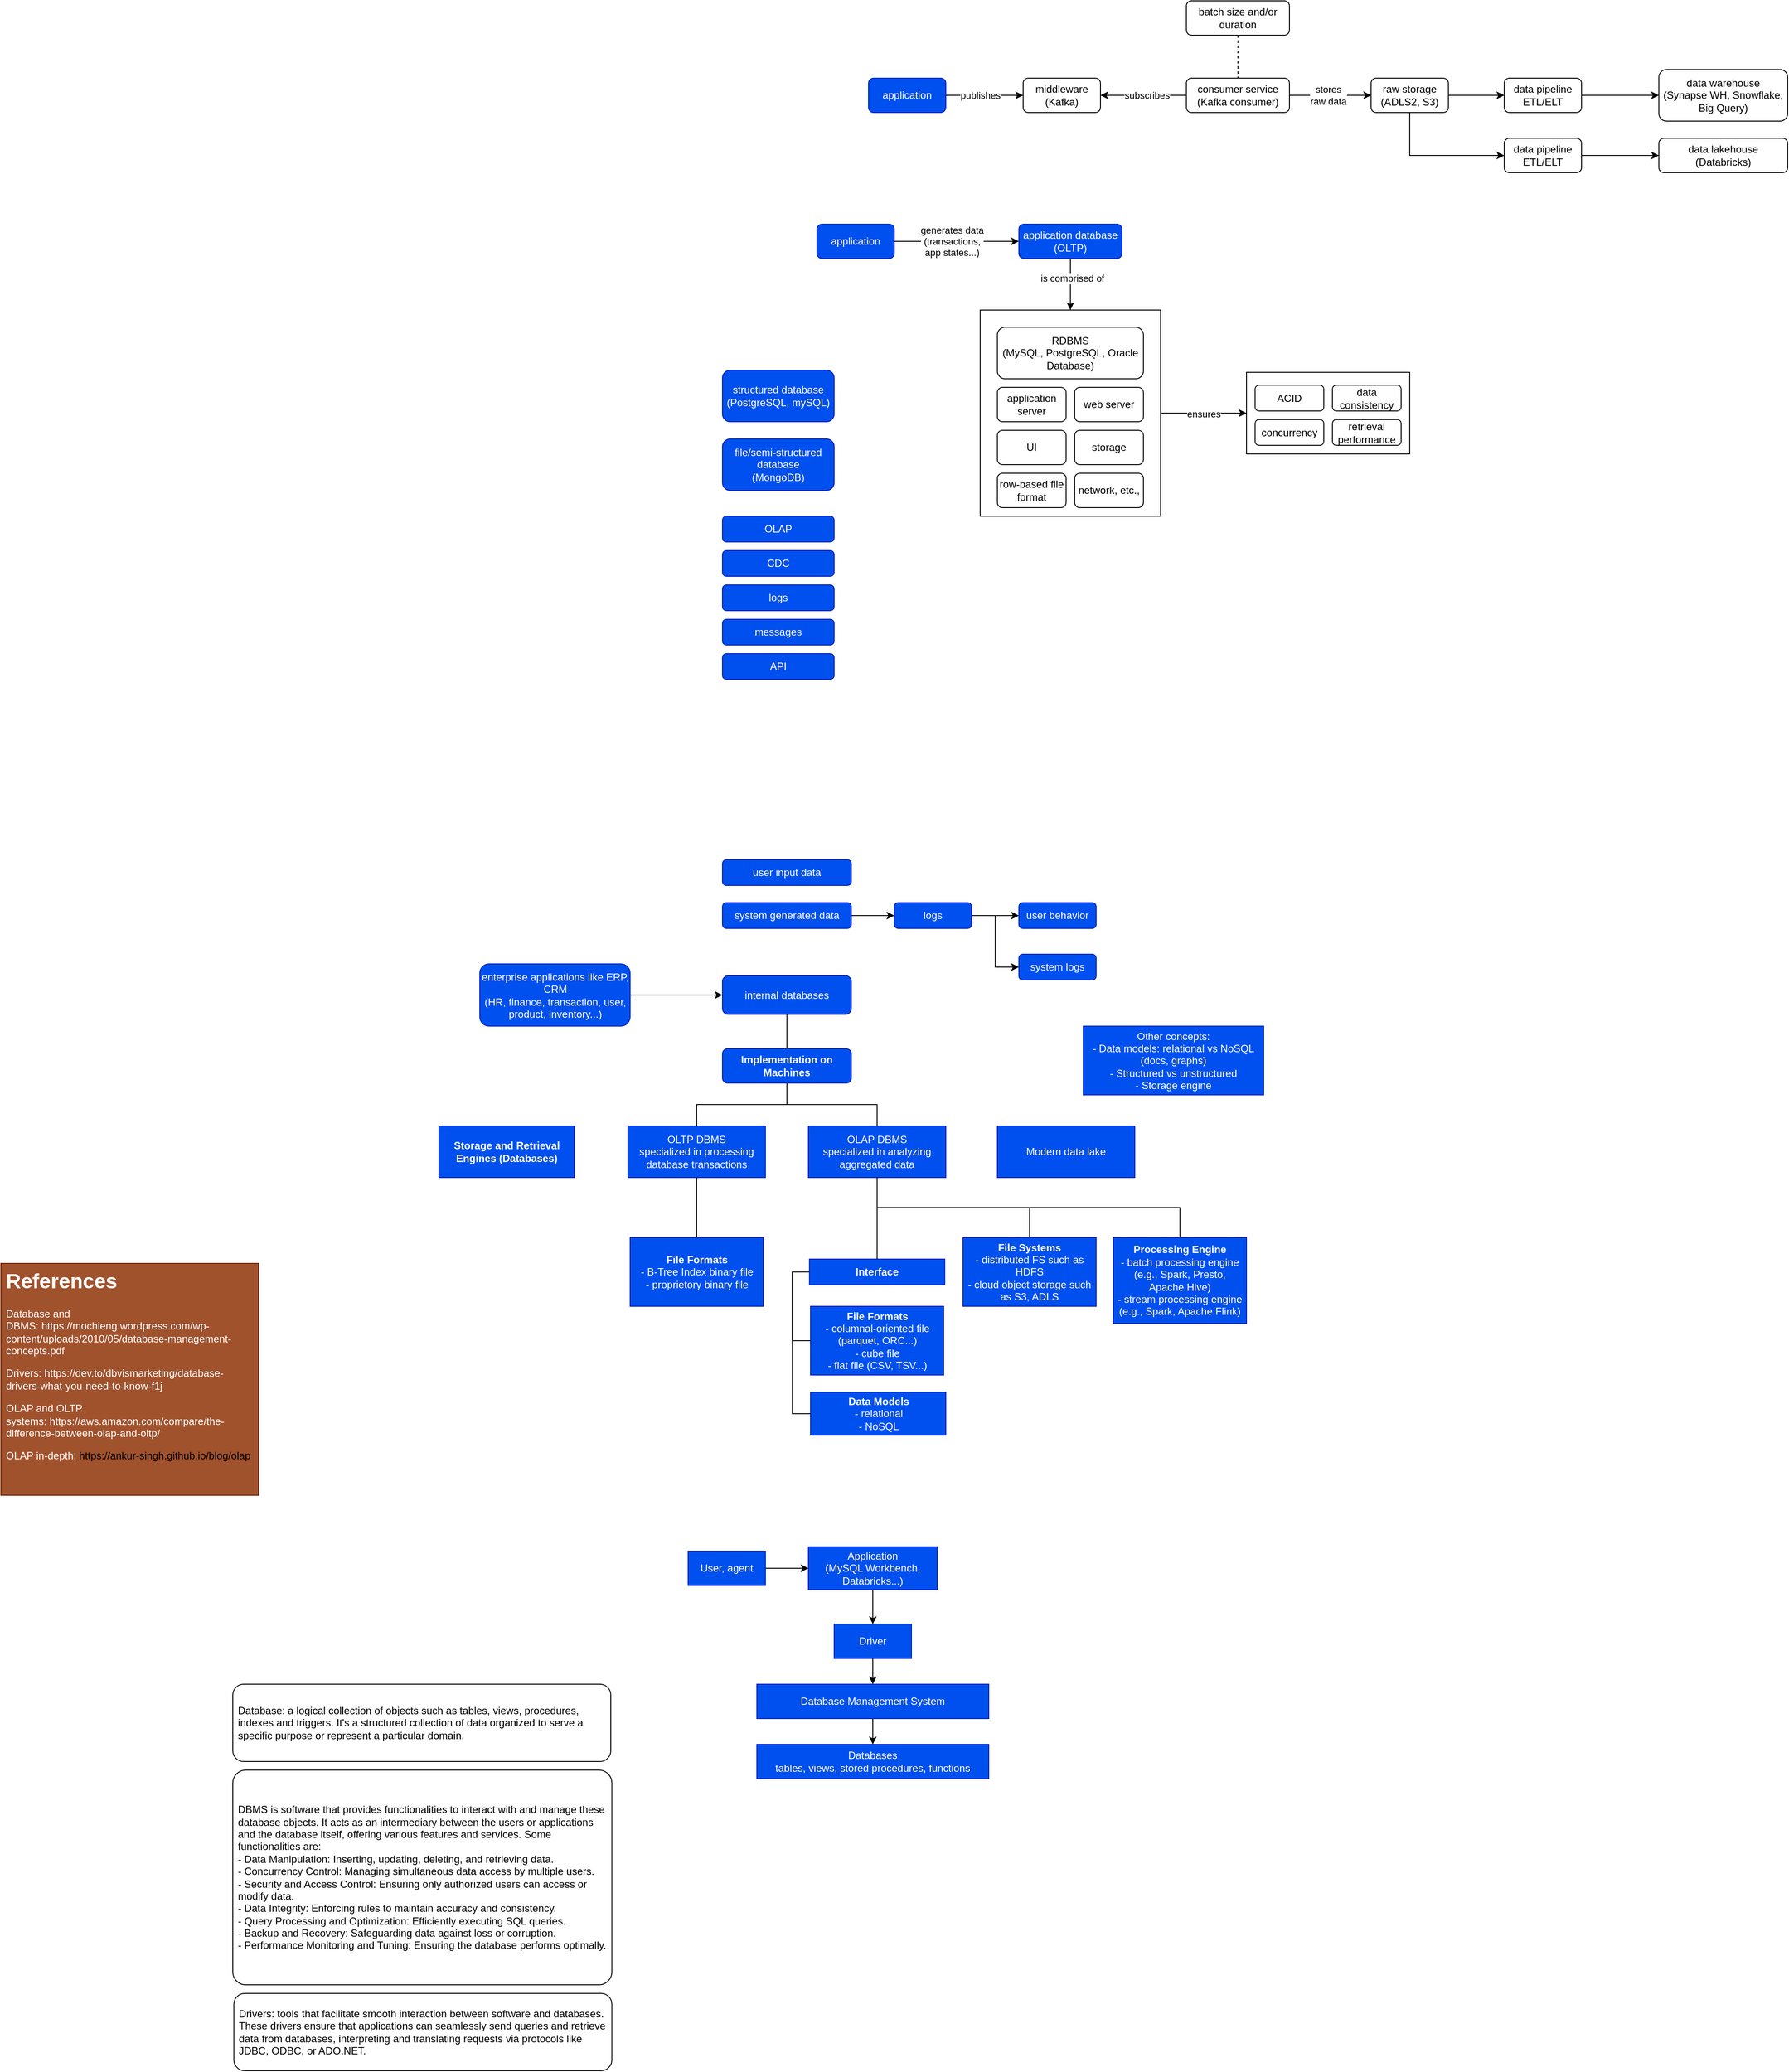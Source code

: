 <mxfile version="26.0.11">
  <diagram name="Page-1" id="B3_KH8wk7F7RN1pUJvzA">
    <mxGraphModel dx="2756" dy="585" grid="1" gridSize="10" guides="1" tooltips="1" connect="1" arrows="1" fold="1" page="1" pageScale="1" pageWidth="850" pageHeight="1100" math="0" shadow="0">
      <root>
        <mxCell id="0" />
        <mxCell id="1" parent="0" />
        <mxCell id="muONvz710xDMebg1SVyf-41" value="" style="rounded=0;whiteSpace=wrap;html=1;" parent="1" vertex="1">
          <mxGeometry x="-30" y="560" width="210" height="240" as="geometry" />
        </mxCell>
        <mxCell id="GmhUuNnMlsLsER0Cj6I6-1" value="application" style="rounded=1;whiteSpace=wrap;html=1;fillColor=#0050ef;fontColor=#ffffff;strokeColor=#001DBC;" parent="1" vertex="1">
          <mxGeometry x="-160" y="290" width="90" height="40" as="geometry" />
        </mxCell>
        <mxCell id="GmhUuNnMlsLsER0Cj6I6-9" style="edgeStyle=orthogonalEdgeStyle;rounded=0;orthogonalLoop=1;jettySize=auto;html=1;exitX=1;exitY=0.5;exitDx=0;exitDy=0;startArrow=classic;startFill=1;endArrow=none;endFill=0;" parent="1" source="GmhUuNnMlsLsER0Cj6I6-2" target="GmhUuNnMlsLsER0Cj6I6-6" edge="1">
          <mxGeometry relative="1" as="geometry" />
        </mxCell>
        <mxCell id="GmhUuNnMlsLsER0Cj6I6-19" value="subscribes" style="edgeLabel;html=1;align=center;verticalAlign=middle;resizable=0;points=[];" parent="GmhUuNnMlsLsER0Cj6I6-9" vertex="1" connectable="0">
          <mxGeometry x="-0.117" y="-1" relative="1" as="geometry">
            <mxPoint x="10" y="-1" as="offset" />
          </mxGeometry>
        </mxCell>
        <mxCell id="GmhUuNnMlsLsER0Cj6I6-2" value="middleware&lt;div&gt;(Kafka)&lt;/div&gt;" style="rounded=1;whiteSpace=wrap;html=1;" parent="1" vertex="1">
          <mxGeometry x="20" y="290" width="90" height="40" as="geometry" />
        </mxCell>
        <mxCell id="GmhUuNnMlsLsER0Cj6I6-3" value="data warehouse&lt;div&gt;(Synapse WH, Snowflake, Big Query)&lt;/div&gt;" style="rounded=1;whiteSpace=wrap;html=1;" parent="1" vertex="1">
          <mxGeometry x="760" y="280" width="150" height="60" as="geometry" />
        </mxCell>
        <mxCell id="GmhUuNnMlsLsER0Cj6I6-13" style="edgeStyle=orthogonalEdgeStyle;rounded=0;orthogonalLoop=1;jettySize=auto;html=1;exitX=1;exitY=0.5;exitDx=0;exitDy=0;" parent="1" source="GmhUuNnMlsLsER0Cj6I6-4" target="GmhUuNnMlsLsER0Cj6I6-3" edge="1">
          <mxGeometry relative="1" as="geometry" />
        </mxCell>
        <mxCell id="GmhUuNnMlsLsER0Cj6I6-14" style="edgeStyle=orthogonalEdgeStyle;rounded=0;orthogonalLoop=1;jettySize=auto;html=1;exitX=1;exitY=0.5;exitDx=0;exitDy=0;entryX=0;entryY=0.5;entryDx=0;entryDy=0;" parent="1" source="GmhUuNnMlsLsER0Cj6I6-15" target="GmhUuNnMlsLsER0Cj6I6-7" edge="1">
          <mxGeometry relative="1" as="geometry" />
        </mxCell>
        <mxCell id="GmhUuNnMlsLsER0Cj6I6-4" value="data pipeline&lt;div&gt;ETL/ELT&lt;/div&gt;" style="rounded=1;whiteSpace=wrap;html=1;" parent="1" vertex="1">
          <mxGeometry x="580" y="290" width="90" height="40" as="geometry" />
        </mxCell>
        <mxCell id="GmhUuNnMlsLsER0Cj6I6-12" style="edgeStyle=orthogonalEdgeStyle;rounded=0;orthogonalLoop=1;jettySize=auto;html=1;exitX=1;exitY=0.5;exitDx=0;exitDy=0;entryX=0;entryY=0.5;entryDx=0;entryDy=0;" parent="1" source="GmhUuNnMlsLsER0Cj6I6-5" target="GmhUuNnMlsLsER0Cj6I6-4" edge="1">
          <mxGeometry relative="1" as="geometry" />
        </mxCell>
        <mxCell id="GmhUuNnMlsLsER0Cj6I6-17" style="edgeStyle=orthogonalEdgeStyle;rounded=0;orthogonalLoop=1;jettySize=auto;html=1;exitX=0.5;exitY=1;exitDx=0;exitDy=0;entryX=0;entryY=0.5;entryDx=0;entryDy=0;" parent="1" source="GmhUuNnMlsLsER0Cj6I6-5" target="GmhUuNnMlsLsER0Cj6I6-15" edge="1">
          <mxGeometry relative="1" as="geometry" />
        </mxCell>
        <mxCell id="GmhUuNnMlsLsER0Cj6I6-5" value="raw storage&lt;div&gt;(ADLS2, S3)&lt;/div&gt;" style="rounded=1;whiteSpace=wrap;html=1;" parent="1" vertex="1">
          <mxGeometry x="425" y="290" width="90" height="40" as="geometry" />
        </mxCell>
        <mxCell id="GmhUuNnMlsLsER0Cj6I6-11" style="edgeStyle=orthogonalEdgeStyle;rounded=0;orthogonalLoop=1;jettySize=auto;html=1;exitX=1;exitY=0.5;exitDx=0;exitDy=0;entryX=0;entryY=0.5;entryDx=0;entryDy=0;" parent="1" source="GmhUuNnMlsLsER0Cj6I6-6" target="GmhUuNnMlsLsER0Cj6I6-5" edge="1">
          <mxGeometry relative="1" as="geometry" />
        </mxCell>
        <mxCell id="GmhUuNnMlsLsER0Cj6I6-24" value="stores&lt;div&gt;raw data&lt;/div&gt;" style="edgeLabel;html=1;align=center;verticalAlign=middle;resizable=0;points=[];" parent="GmhUuNnMlsLsER0Cj6I6-11" vertex="1" connectable="0">
          <mxGeometry x="-0.05" relative="1" as="geometry">
            <mxPoint as="offset" />
          </mxGeometry>
        </mxCell>
        <mxCell id="GmhUuNnMlsLsER0Cj6I6-6" value="consumer service&lt;div&gt;(Kafka consumer)&lt;/div&gt;" style="rounded=1;whiteSpace=wrap;html=1;" parent="1" vertex="1">
          <mxGeometry x="210" y="290" width="120" height="40" as="geometry" />
        </mxCell>
        <mxCell id="GmhUuNnMlsLsER0Cj6I6-7" value="data lakehouse&lt;div&gt;(Databricks)&lt;/div&gt;" style="rounded=1;whiteSpace=wrap;html=1;" parent="1" vertex="1">
          <mxGeometry x="760" y="360" width="150" height="40" as="geometry" />
        </mxCell>
        <mxCell id="GmhUuNnMlsLsER0Cj6I6-8" value="" style="endArrow=classic;html=1;rounded=0;exitX=1;exitY=0.5;exitDx=0;exitDy=0;entryX=0;entryY=0.5;entryDx=0;entryDy=0;edgeStyle=orthogonalEdgeStyle;" parent="1" source="GmhUuNnMlsLsER0Cj6I6-1" target="GmhUuNnMlsLsER0Cj6I6-2" edge="1">
          <mxGeometry width="50" height="50" relative="1" as="geometry">
            <mxPoint x="330" y="420" as="sourcePoint" />
            <mxPoint x="380" y="370" as="targetPoint" />
          </mxGeometry>
        </mxCell>
        <mxCell id="GmhUuNnMlsLsER0Cj6I6-18" value="publishes" style="edgeLabel;html=1;align=center;verticalAlign=middle;resizable=0;points=[];" parent="GmhUuNnMlsLsER0Cj6I6-8" vertex="1" connectable="0">
          <mxGeometry x="-0.224" y="-4" relative="1" as="geometry">
            <mxPoint x="5" y="-4" as="offset" />
          </mxGeometry>
        </mxCell>
        <mxCell id="GmhUuNnMlsLsER0Cj6I6-15" value="data pipeline&lt;div&gt;ETL/ELT&lt;/div&gt;" style="rounded=1;whiteSpace=wrap;html=1;" parent="1" vertex="1">
          <mxGeometry x="580" y="360" width="90" height="40" as="geometry" />
        </mxCell>
        <mxCell id="GmhUuNnMlsLsER0Cj6I6-23" style="edgeStyle=orthogonalEdgeStyle;rounded=0;orthogonalLoop=1;jettySize=auto;html=1;exitX=0.5;exitY=1;exitDx=0;exitDy=0;dashed=1;endArrow=none;endFill=0;" parent="1" source="GmhUuNnMlsLsER0Cj6I6-21" target="GmhUuNnMlsLsER0Cj6I6-6" edge="1">
          <mxGeometry relative="1" as="geometry" />
        </mxCell>
        <mxCell id="GmhUuNnMlsLsER0Cj6I6-21" value="batch size and/or duration" style="rounded=1;whiteSpace=wrap;html=1;" parent="1" vertex="1">
          <mxGeometry x="210" y="200" width="120" height="40" as="geometry" />
        </mxCell>
        <mxCell id="muONvz710xDMebg1SVyf-25" style="edgeStyle=orthogonalEdgeStyle;rounded=0;orthogonalLoop=1;jettySize=auto;html=1;exitX=1;exitY=0.5;exitDx=0;exitDy=0;entryX=0;entryY=0.5;entryDx=0;entryDy=0;" parent="1" source="muONvz710xDMebg1SVyf-1" target="muONvz710xDMebg1SVyf-14" edge="1">
          <mxGeometry relative="1" as="geometry" />
        </mxCell>
        <mxCell id="muONvz710xDMebg1SVyf-27" value="generates data&lt;div&gt;(transactions,&lt;/div&gt;&lt;div&gt;app states...)&lt;/div&gt;" style="edgeLabel;html=1;align=center;verticalAlign=middle;resizable=0;points=[];" parent="muONvz710xDMebg1SVyf-25" vertex="1" connectable="0">
          <mxGeometry x="-0.372" relative="1" as="geometry">
            <mxPoint x="21" as="offset" />
          </mxGeometry>
        </mxCell>
        <mxCell id="muONvz710xDMebg1SVyf-1" value="application" style="rounded=1;whiteSpace=wrap;html=1;fillColor=#0050ef;fontColor=#ffffff;strokeColor=#001DBC;" parent="1" vertex="1">
          <mxGeometry x="-220" y="460" width="90" height="40" as="geometry" />
        </mxCell>
        <mxCell id="muONvz710xDMebg1SVyf-2" value="structured database&lt;div&gt;(PostgreSQL, mySQL)&lt;/div&gt;" style="rounded=1;whiteSpace=wrap;html=1;fillColor=#0050ef;fontColor=#ffffff;strokeColor=#001DBC;" parent="1" vertex="1">
          <mxGeometry x="-330" y="630" width="130" height="60" as="geometry" />
        </mxCell>
        <mxCell id="muONvz710xDMebg1SVyf-4" value="file/semi-structured database&lt;div&gt;(MongoDB)&lt;/div&gt;" style="rounded=1;whiteSpace=wrap;html=1;fillColor=#0050ef;fontColor=#ffffff;strokeColor=#001DBC;" parent="1" vertex="1">
          <mxGeometry x="-330" y="710" width="130" height="60" as="geometry" />
        </mxCell>
        <mxCell id="muONvz710xDMebg1SVyf-7" value="OLAP" style="rounded=1;whiteSpace=wrap;html=1;fillColor=#0050ef;fontColor=#ffffff;strokeColor=#001DBC;" parent="1" vertex="1">
          <mxGeometry x="-330" y="800" width="130" height="30" as="geometry" />
        </mxCell>
        <mxCell id="muONvz710xDMebg1SVyf-8" value="CDC" style="rounded=1;whiteSpace=wrap;html=1;fillColor=#0050ef;fontColor=#ffffff;strokeColor=#001DBC;" parent="1" vertex="1">
          <mxGeometry x="-330" y="840" width="130" height="30" as="geometry" />
        </mxCell>
        <mxCell id="muONvz710xDMebg1SVyf-9" value="logs" style="rounded=1;whiteSpace=wrap;html=1;fillColor=#0050ef;fontColor=#ffffff;strokeColor=#001DBC;" parent="1" vertex="1">
          <mxGeometry x="-330" y="880" width="130" height="30" as="geometry" />
        </mxCell>
        <mxCell id="muONvz710xDMebg1SVyf-10" value="messages" style="rounded=1;whiteSpace=wrap;html=1;fillColor=#0050ef;fontColor=#ffffff;strokeColor=#001DBC;" parent="1" vertex="1">
          <mxGeometry x="-330" y="920" width="130" height="30" as="geometry" />
        </mxCell>
        <mxCell id="muONvz710xDMebg1SVyf-11" value="API" style="rounded=1;whiteSpace=wrap;html=1;fillColor=#0050ef;fontColor=#ffffff;strokeColor=#001DBC;" parent="1" vertex="1">
          <mxGeometry x="-330" y="960" width="130" height="30" as="geometry" />
        </mxCell>
        <mxCell id="muONvz710xDMebg1SVyf-22" style="edgeStyle=orthogonalEdgeStyle;rounded=0;orthogonalLoop=1;jettySize=auto;html=1;exitX=1;exitY=0.5;exitDx=0;exitDy=0;" parent="1" source="muONvz710xDMebg1SVyf-41" target="muONvz710xDMebg1SVyf-21" edge="1">
          <mxGeometry relative="1" as="geometry" />
        </mxCell>
        <mxCell id="muONvz710xDMebg1SVyf-24" value="ensures" style="edgeLabel;html=1;align=center;verticalAlign=middle;resizable=0;points=[];" parent="muONvz710xDMebg1SVyf-22" vertex="1" connectable="0">
          <mxGeometry x="-0.006" y="-1" relative="1" as="geometry">
            <mxPoint as="offset" />
          </mxGeometry>
        </mxCell>
        <mxCell id="muONvz710xDMebg1SVyf-13" value="RDBMS&lt;div&gt;(MySQL, PostgreSQL, Oracle Database)&lt;/div&gt;" style="rounded=1;whiteSpace=wrap;html=1;" parent="1" vertex="1">
          <mxGeometry x="-10" y="580" width="170" height="60" as="geometry" />
        </mxCell>
        <mxCell id="muONvz710xDMebg1SVyf-16" style="edgeStyle=orthogonalEdgeStyle;rounded=0;orthogonalLoop=1;jettySize=auto;html=1;exitX=0.5;exitY=1;exitDx=0;exitDy=0;entryX=0.5;entryY=0;entryDx=0;entryDy=0;" parent="1" source="muONvz710xDMebg1SVyf-14" target="muONvz710xDMebg1SVyf-41" edge="1">
          <mxGeometry relative="1" as="geometry" />
        </mxCell>
        <mxCell id="muONvz710xDMebg1SVyf-17" value="is comprised of" style="edgeLabel;html=1;align=center;verticalAlign=middle;resizable=0;points=[];" parent="muONvz710xDMebg1SVyf-16" vertex="1" connectable="0">
          <mxGeometry x="-0.254" y="2" relative="1" as="geometry">
            <mxPoint as="offset" />
          </mxGeometry>
        </mxCell>
        <mxCell id="muONvz710xDMebg1SVyf-14" value="application database (OLTP)" style="rounded=1;whiteSpace=wrap;html=1;fillColor=#0050ef;fontColor=#ffffff;strokeColor=#001DBC;" parent="1" vertex="1">
          <mxGeometry x="15" y="460" width="120" height="40" as="geometry" />
        </mxCell>
        <mxCell id="muONvz710xDMebg1SVyf-23" value="" style="group" parent="1" vertex="1" connectable="0">
          <mxGeometry x="280" y="632.5" width="190" height="95" as="geometry" />
        </mxCell>
        <mxCell id="muONvz710xDMebg1SVyf-21" value="" style="rounded=0;whiteSpace=wrap;html=1;" parent="muONvz710xDMebg1SVyf-23" vertex="1">
          <mxGeometry width="190" height="95" as="geometry" />
        </mxCell>
        <mxCell id="muONvz710xDMebg1SVyf-15" value="ACID" style="rounded=1;whiteSpace=wrap;html=1;" parent="muONvz710xDMebg1SVyf-23" vertex="1">
          <mxGeometry x="10" y="15" width="80" height="30" as="geometry" />
        </mxCell>
        <mxCell id="muONvz710xDMebg1SVyf-18" value="concurrency" style="rounded=1;whiteSpace=wrap;html=1;" parent="muONvz710xDMebg1SVyf-23" vertex="1">
          <mxGeometry x="10" y="55" width="80" height="30" as="geometry" />
        </mxCell>
        <mxCell id="muONvz710xDMebg1SVyf-20" value="retrieval performance" style="rounded=1;whiteSpace=wrap;html=1;" parent="muONvz710xDMebg1SVyf-23" vertex="1">
          <mxGeometry x="100" y="55" width="80" height="30" as="geometry" />
        </mxCell>
        <mxCell id="muONvz710xDMebg1SVyf-49" value="data consistency" style="rounded=1;whiteSpace=wrap;html=1;" parent="muONvz710xDMebg1SVyf-23" vertex="1">
          <mxGeometry x="100" y="15" width="80" height="30" as="geometry" />
        </mxCell>
        <mxCell id="muONvz710xDMebg1SVyf-30" value="application server" style="rounded=1;whiteSpace=wrap;html=1;" parent="1" vertex="1">
          <mxGeometry x="-10" y="650" width="80" height="40" as="geometry" />
        </mxCell>
        <mxCell id="muONvz710xDMebg1SVyf-31" value="web server" style="rounded=1;whiteSpace=wrap;html=1;" parent="1" vertex="1">
          <mxGeometry x="80" y="650" width="80" height="40" as="geometry" />
        </mxCell>
        <mxCell id="muONvz710xDMebg1SVyf-32" value="UI" style="rounded=1;whiteSpace=wrap;html=1;" parent="1" vertex="1">
          <mxGeometry x="-10" y="700" width="80" height="40" as="geometry" />
        </mxCell>
        <mxCell id="muONvz710xDMebg1SVyf-33" value="storage" style="rounded=1;whiteSpace=wrap;html=1;" parent="1" vertex="1">
          <mxGeometry x="80" y="700" width="80" height="40" as="geometry" />
        </mxCell>
        <mxCell id="muONvz710xDMebg1SVyf-42" value="row-based file format" style="rounded=1;whiteSpace=wrap;html=1;" parent="1" vertex="1">
          <mxGeometry x="-10" y="750" width="80" height="40" as="geometry" />
        </mxCell>
        <mxCell id="muONvz710xDMebg1SVyf-43" value="network, etc.," style="rounded=1;whiteSpace=wrap;html=1;" parent="1" vertex="1">
          <mxGeometry x="80" y="750" width="80" height="40" as="geometry" />
        </mxCell>
        <mxCell id="fE0hWJROJO4AIRChbxM9-6" style="edgeStyle=orthogonalEdgeStyle;rounded=0;orthogonalLoop=1;jettySize=auto;html=1;entryX=0;entryY=0.5;entryDx=0;entryDy=0;" parent="1" source="fE0hWJROJO4AIRChbxM9-1" target="fE0hWJROJO4AIRChbxM9-3" edge="1">
          <mxGeometry relative="1" as="geometry" />
        </mxCell>
        <mxCell id="fE0hWJROJO4AIRChbxM9-1" value="system generated data" style="rounded=1;whiteSpace=wrap;html=1;fillColor=#0050ef;fontColor=#ffffff;strokeColor=#001DBC;" parent="1" vertex="1">
          <mxGeometry x="-330" y="1250" width="150" height="30" as="geometry" />
        </mxCell>
        <mxCell id="fE0hWJROJO4AIRChbxM9-2" value="user input data" style="rounded=1;whiteSpace=wrap;html=1;fillColor=#0050ef;fontColor=#ffffff;strokeColor=#001DBC;" parent="1" vertex="1">
          <mxGeometry x="-330" y="1200" width="150" height="30" as="geometry" />
        </mxCell>
        <mxCell id="fE0hWJROJO4AIRChbxM9-12" style="edgeStyle=orthogonalEdgeStyle;rounded=0;orthogonalLoop=1;jettySize=auto;html=1;" parent="1" source="fE0hWJROJO4AIRChbxM9-3" target="fE0hWJROJO4AIRChbxM9-4" edge="1">
          <mxGeometry relative="1" as="geometry" />
        </mxCell>
        <mxCell id="fE0hWJROJO4AIRChbxM9-13" style="edgeStyle=orthogonalEdgeStyle;rounded=0;orthogonalLoop=1;jettySize=auto;html=1;entryX=0;entryY=0.5;entryDx=0;entryDy=0;" parent="1" source="fE0hWJROJO4AIRChbxM9-3" target="fE0hWJROJO4AIRChbxM9-5" edge="1">
          <mxGeometry relative="1" as="geometry" />
        </mxCell>
        <mxCell id="fE0hWJROJO4AIRChbxM9-3" value="logs" style="rounded=1;whiteSpace=wrap;html=1;fillColor=#0050ef;fontColor=#ffffff;strokeColor=#001DBC;" parent="1" vertex="1">
          <mxGeometry x="-130" y="1250" width="90" height="30" as="geometry" />
        </mxCell>
        <mxCell id="fE0hWJROJO4AIRChbxM9-4" value="user behavior" style="rounded=1;whiteSpace=wrap;html=1;fillColor=#0050ef;fontColor=#ffffff;strokeColor=#001DBC;" parent="1" vertex="1">
          <mxGeometry x="15" y="1250" width="90" height="30" as="geometry" />
        </mxCell>
        <mxCell id="fE0hWJROJO4AIRChbxM9-5" value="system logs" style="rounded=1;whiteSpace=wrap;html=1;fillColor=#0050ef;fontColor=#ffffff;strokeColor=#001DBC;" parent="1" vertex="1">
          <mxGeometry x="15" y="1310" width="90" height="30" as="geometry" />
        </mxCell>
        <mxCell id="fE0hWJROJO4AIRChbxM9-14" value="internal databases" style="rounded=1;whiteSpace=wrap;html=1;fillColor=#0050ef;fontColor=#ffffff;strokeColor=#001DBC;" parent="1" vertex="1">
          <mxGeometry x="-330" y="1335" width="150" height="45" as="geometry" />
        </mxCell>
        <mxCell id="fE0hWJROJO4AIRChbxM9-16" style="edgeStyle=orthogonalEdgeStyle;rounded=0;orthogonalLoop=1;jettySize=auto;html=1;entryX=0;entryY=0.5;entryDx=0;entryDy=0;" parent="1" source="fE0hWJROJO4AIRChbxM9-15" target="fE0hWJROJO4AIRChbxM9-14" edge="1">
          <mxGeometry relative="1" as="geometry" />
        </mxCell>
        <mxCell id="fE0hWJROJO4AIRChbxM9-15" value="enterprise applications like ERP, CRM&lt;div&gt;(HR, finance, transaction, user, product, inventory...)&lt;/div&gt;" style="rounded=1;whiteSpace=wrap;html=1;fillColor=#0050ef;fontColor=#ffffff;strokeColor=#001DBC;" parent="1" vertex="1">
          <mxGeometry x="-612.5" y="1321.25" width="175" height="72.5" as="geometry" />
        </mxCell>
        <mxCell id="fE0hWJROJO4AIRChbxM9-32" style="edgeStyle=orthogonalEdgeStyle;rounded=0;orthogonalLoop=1;jettySize=auto;html=1;endArrow=none;endFill=0;" parent="1" source="fE0hWJROJO4AIRChbxM9-19" target="fE0hWJROJO4AIRChbxM9-23" edge="1">
          <mxGeometry relative="1" as="geometry" />
        </mxCell>
        <mxCell id="fE0hWJROJO4AIRChbxM9-33" style="edgeStyle=orthogonalEdgeStyle;rounded=0;orthogonalLoop=1;jettySize=auto;html=1;endArrow=none;endFill=0;" parent="1" source="fE0hWJROJO4AIRChbxM9-19" target="fE0hWJROJO4AIRChbxM9-24" edge="1">
          <mxGeometry relative="1" as="geometry" />
        </mxCell>
        <mxCell id="fE0hWJROJO4AIRChbxM9-19" value="&lt;b&gt;Implementation on Machines&lt;/b&gt;" style="rounded=1;whiteSpace=wrap;html=1;fillColor=#0050ef;fontColor=#ffffff;strokeColor=#001DBC;" parent="1" vertex="1">
          <mxGeometry x="-330" y="1420" width="150" height="40" as="geometry" />
        </mxCell>
        <mxCell id="fE0hWJROJO4AIRChbxM9-23" value="OLTP DBMS&lt;div&gt;specialized in&amp;nbsp;processing database transactions&lt;/div&gt;" style="rounded=1;whiteSpace=wrap;html=1;fillColor=#0050ef;fontColor=#ffffff;strokeColor=#001DBC;arcSize=0;" parent="1" vertex="1">
          <mxGeometry x="-440" y="1510" width="160" height="60" as="geometry" />
        </mxCell>
        <mxCell id="fE0hWJROJO4AIRChbxM9-24" value="OLAP DBMS&lt;div&gt;specialized in analyzing aggregated data&lt;/div&gt;" style="rounded=1;whiteSpace=wrap;html=1;fillColor=#0050ef;fontColor=#ffffff;strokeColor=#001DBC;arcSize=0;" parent="1" vertex="1">
          <mxGeometry x="-230" y="1510" width="160" height="60" as="geometry" />
        </mxCell>
        <mxCell id="fE0hWJROJO4AIRChbxM9-26" value="&lt;h1 style=&quot;margin-top: 0px;&quot;&gt;References&lt;/h1&gt;&lt;p&gt;Database and DBMS:&amp;nbsp;https://mochieng.wordpress.com/wp-content/uploads/2010/05/database-management-concepts.pdf&lt;/p&gt;&lt;p&gt;Drivers:&amp;nbsp;https://dev.to/dbvismarketing/database-drivers-what-you-need-to-know-f1j&lt;/p&gt;&lt;p&gt;OLAP and OLTP systems:&amp;nbsp;https://aws.amazon.com/compare/the-difference-between-olap-and-oltp/&lt;/p&gt;&lt;p&gt;OLAP in-depth:&amp;nbsp;&lt;span style=&quot;background-color: transparent; color: light-dark(rgb(0, 0, 0), rgb(255, 255, 255));&quot;&gt;https://ankur-singh.github.io/blog/olap&lt;/span&gt;&lt;/p&gt;&lt;p&gt;&lt;br&gt;&lt;/p&gt;" style="text;html=1;whiteSpace=wrap;overflow=hidden;rounded=0;spacingLeft=4;spacingRight=4;fillColor=#a0522d;fontColor=#ffffff;strokeColor=#6D1F00;" parent="1" vertex="1">
          <mxGeometry x="-1170" y="1670" width="300" height="270" as="geometry" />
        </mxCell>
        <mxCell id="fE0hWJROJO4AIRChbxM9-27" value="&lt;div&gt;&lt;b&gt;File Formats&lt;/b&gt;&lt;/div&gt;&lt;div&gt;- columnal-oriented file (parquet, ORC...)&lt;/div&gt;- cube file&lt;div&gt;- flat file (CSV, TSV...)&lt;/div&gt;" style="rounded=1;whiteSpace=wrap;html=1;fillColor=#0050ef;fontColor=#ffffff;strokeColor=#001DBC;arcSize=0;spacingLeft=2;spacingRight=2;" parent="1" vertex="1">
          <mxGeometry x="-227.5" y="1720" width="155" height="80" as="geometry" />
        </mxCell>
        <mxCell id="fE0hWJROJO4AIRChbxM9-30" style="edgeStyle=orthogonalEdgeStyle;rounded=0;orthogonalLoop=1;jettySize=auto;html=1;exitX=0.5;exitY=0;exitDx=0;exitDy=0;endArrow=none;endFill=0;" parent="1" source="fE0hWJROJO4AIRChbxM9-29" target="fE0hWJROJO4AIRChbxM9-23" edge="1">
          <mxGeometry relative="1" as="geometry" />
        </mxCell>
        <mxCell id="fE0hWJROJO4AIRChbxM9-29" value="&lt;div&gt;&lt;b&gt;File Formats&lt;/b&gt;&lt;/div&gt;&lt;div&gt;-&amp;nbsp;&lt;span style=&quot;background-color: transparent;&quot;&gt;B-Tree Index binary file&lt;/span&gt;&lt;/div&gt;&lt;div&gt;&lt;span style=&quot;background-color: transparent;&quot;&gt;- proprietory binary file&lt;/span&gt;&lt;/div&gt;" style="rounded=1;whiteSpace=wrap;html=1;fillColor=#0050ef;fontColor=#ffffff;strokeColor=#001DBC;arcSize=0;spacingLeft=2;spacingRight=2;" parent="1" vertex="1">
          <mxGeometry x="-437.5" y="1640" width="155" height="80" as="geometry" />
        </mxCell>
        <mxCell id="fE0hWJROJO4AIRChbxM9-34" value="&lt;div&gt;&lt;b&gt;File Systems&lt;/b&gt;&lt;/div&gt;&lt;div&gt;- distributed FS such as HDFS&lt;br&gt;&lt;/div&gt;&lt;div&gt;- cloud object storage such as S3, ADLS&lt;/div&gt;" style="rounded=1;whiteSpace=wrap;html=1;fillColor=#0050ef;fontColor=#ffffff;strokeColor=#001DBC;arcSize=0;spacingLeft=2;spacingRight=2;" parent="1" vertex="1">
          <mxGeometry x="-50" y="1640" width="155" height="80" as="geometry" />
        </mxCell>
        <mxCell id="fE0hWJROJO4AIRChbxM9-35" value="&lt;div&gt;&lt;b&gt;Processing Engine&lt;/b&gt;&lt;/div&gt;&lt;div&gt;- batch processing engine (e.g., Spark, Presto, Apache Hive)&lt;/div&gt;&lt;div&gt;- stream processing engine (e.g., Spark, Apache Flink)&lt;/div&gt;" style="rounded=1;whiteSpace=wrap;html=1;fillColor=#0050ef;fontColor=#ffffff;strokeColor=#001DBC;arcSize=0;spacingLeft=2;spacingRight=2;" parent="1" vertex="1">
          <mxGeometry x="125" y="1640" width="155" height="100" as="geometry" />
        </mxCell>
        <mxCell id="fE0hWJROJO4AIRChbxM9-37" style="edgeStyle=orthogonalEdgeStyle;rounded=0;orthogonalLoop=1;jettySize=auto;html=1;entryX=0.5;entryY=1;entryDx=0;entryDy=0;endArrow=none;endFill=0;exitX=0.5;exitY=0;exitDx=0;exitDy=0;" parent="1" source="fE0hWJROJO4AIRChbxM9-34" target="fE0hWJROJO4AIRChbxM9-24" edge="1">
          <mxGeometry relative="1" as="geometry">
            <mxPoint x="-140" y="1650" as="sourcePoint" />
            <mxPoint x="-140" y="1580" as="targetPoint" />
          </mxGeometry>
        </mxCell>
        <mxCell id="fE0hWJROJO4AIRChbxM9-38" style="edgeStyle=orthogonalEdgeStyle;rounded=0;orthogonalLoop=1;jettySize=auto;html=1;entryX=0.5;entryY=1;entryDx=0;entryDy=0;endArrow=none;endFill=0;exitX=0.5;exitY=0;exitDx=0;exitDy=0;" parent="1" source="fE0hWJROJO4AIRChbxM9-35" target="fE0hWJROJO4AIRChbxM9-24" edge="1">
          <mxGeometry relative="1" as="geometry">
            <mxPoint x="38" y="1650" as="sourcePoint" />
            <mxPoint x="-140" y="1580" as="targetPoint" />
          </mxGeometry>
        </mxCell>
        <mxCell id="fE0hWJROJO4AIRChbxM9-41" value="Other concepts:&lt;div&gt;- Data models: relational vs NoSQL (docs, graphs)&lt;/div&gt;&lt;div&gt;- Structured vs unstructured&lt;/div&gt;&lt;div&gt;- Storage engine&lt;/div&gt;" style="rounded=1;whiteSpace=wrap;html=1;fillColor=#0050ef;fontColor=#ffffff;strokeColor=#001DBC;arcSize=0;" parent="1" vertex="1">
          <mxGeometry x="90" y="1393.75" width="210" height="80" as="geometry" />
        </mxCell>
        <mxCell id="fE0hWJROJO4AIRChbxM9-42" value="&lt;div&gt;&lt;b&gt;Data Models&lt;/b&gt;&lt;/div&gt;&lt;div&gt;- relational&lt;/div&gt;&lt;div&gt;- NoSQL&lt;/div&gt;" style="rounded=1;whiteSpace=wrap;html=1;fillColor=#0050ef;fontColor=#ffffff;strokeColor=#001DBC;arcSize=0;spacingLeft=2;spacingRight=2;" parent="1" vertex="1">
          <mxGeometry x="-227.5" y="1820" width="157.5" height="50" as="geometry" />
        </mxCell>
        <mxCell id="fE0hWJROJO4AIRChbxM9-43" value="&lt;div&gt;&lt;b&gt;Storage and Retrieval Engines (Databases)&lt;/b&gt;&lt;/div&gt;" style="rounded=1;whiteSpace=wrap;html=1;fillColor=#0050ef;fontColor=#ffffff;strokeColor=#001DBC;arcSize=0;spacingLeft=2;spacingRight=2;" parent="1" vertex="1">
          <mxGeometry x="-660" y="1510" width="157.5" height="60" as="geometry" />
        </mxCell>
        <mxCell id="fE0hWJROJO4AIRChbxM9-47" style="edgeStyle=orthogonalEdgeStyle;rounded=0;orthogonalLoop=1;jettySize=auto;html=1;entryX=0;entryY=0.5;entryDx=0;entryDy=0;exitX=0;exitY=0.5;exitDx=0;exitDy=0;endArrow=none;endFill=0;" parent="1" source="fE0hWJROJO4AIRChbxM9-45" target="fE0hWJROJO4AIRChbxM9-27" edge="1">
          <mxGeometry relative="1" as="geometry" />
        </mxCell>
        <mxCell id="fE0hWJROJO4AIRChbxM9-48" style="edgeStyle=orthogonalEdgeStyle;rounded=0;orthogonalLoop=1;jettySize=auto;html=1;entryX=0;entryY=0.5;entryDx=0;entryDy=0;exitX=0;exitY=0.5;exitDx=0;exitDy=0;endArrow=none;endFill=0;" parent="1" source="fE0hWJROJO4AIRChbxM9-45" target="fE0hWJROJO4AIRChbxM9-42" edge="1">
          <mxGeometry relative="1" as="geometry" />
        </mxCell>
        <mxCell id="fE0hWJROJO4AIRChbxM9-45" value="&lt;div&gt;&lt;b&gt;Interface&lt;/b&gt;&lt;/div&gt;" style="rounded=1;whiteSpace=wrap;html=1;fillColor=#0050ef;fontColor=#ffffff;strokeColor=#001DBC;arcSize=0;spacingLeft=2;spacingRight=2;" parent="1" vertex="1">
          <mxGeometry x="-228.75" y="1665" width="157.5" height="30" as="geometry" />
        </mxCell>
        <mxCell id="fE0hWJROJO4AIRChbxM9-46" style="edgeStyle=orthogonalEdgeStyle;rounded=0;orthogonalLoop=1;jettySize=auto;html=1;entryX=0.5;entryY=1;entryDx=0;entryDy=0;endArrow=none;endFill=0;exitX=0.5;exitY=0;exitDx=0;exitDy=0;" parent="1" source="fE0hWJROJO4AIRChbxM9-45" target="fE0hWJROJO4AIRChbxM9-24" edge="1">
          <mxGeometry relative="1" as="geometry">
            <mxPoint x="213" y="1650" as="sourcePoint" />
            <mxPoint x="-140" y="1580" as="targetPoint" />
          </mxGeometry>
        </mxCell>
        <mxCell id="fE0hWJROJO4AIRChbxM9-51" value="Modern data lake" style="rounded=1;whiteSpace=wrap;html=1;fillColor=#0050ef;fontColor=#ffffff;strokeColor=#001DBC;arcSize=0;" parent="1" vertex="1">
          <mxGeometry x="-10" y="1510" width="160" height="60" as="geometry" />
        </mxCell>
        <mxCell id="fE0hWJROJO4AIRChbxM9-52" style="edgeStyle=orthogonalEdgeStyle;rounded=0;orthogonalLoop=1;jettySize=auto;html=1;endArrow=none;endFill=0;entryX=0.5;entryY=0;entryDx=0;entryDy=0;exitX=0.5;exitY=1;exitDx=0;exitDy=0;" parent="1" source="fE0hWJROJO4AIRChbxM9-14" target="fE0hWJROJO4AIRChbxM9-19" edge="1">
          <mxGeometry relative="1" as="geometry">
            <mxPoint x="-260" y="1380" as="sourcePoint" />
            <mxPoint x="-140" y="1520" as="targetPoint" />
          </mxGeometry>
        </mxCell>
        <mxCell id="CbawOar4dGlta39FZFCJ-11" style="edgeStyle=orthogonalEdgeStyle;rounded=0;orthogonalLoop=1;jettySize=auto;html=1;exitX=0.5;exitY=0;exitDx=0;exitDy=0;entryX=0.5;entryY=1;entryDx=0;entryDy=0;startArrow=classic;startFill=1;endArrow=none;" edge="1" parent="1" source="CbawOar4dGlta39FZFCJ-1" target="CbawOar4dGlta39FZFCJ-4">
          <mxGeometry relative="1" as="geometry" />
        </mxCell>
        <mxCell id="CbawOar4dGlta39FZFCJ-1" value="Databases&lt;div&gt;tables, views, stored procedures, functions&lt;/div&gt;" style="rounded=1;whiteSpace=wrap;html=1;fillColor=#0050ef;fontColor=#ffffff;strokeColor=#001DBC;arcSize=0;" vertex="1" parent="1">
          <mxGeometry x="-290" y="2230" width="270" height="40" as="geometry" />
        </mxCell>
        <mxCell id="CbawOar4dGlta39FZFCJ-4" value="Database Management System" style="rounded=1;whiteSpace=wrap;html=1;fillColor=#0050ef;fontColor=#ffffff;strokeColor=#001DBC;arcSize=0;" vertex="1" parent="1">
          <mxGeometry x="-290" y="2160" width="270" height="40" as="geometry" />
        </mxCell>
        <mxCell id="CbawOar4dGlta39FZFCJ-10" style="edgeStyle=orthogonalEdgeStyle;rounded=0;orthogonalLoop=1;jettySize=auto;html=1;entryX=0.5;entryY=0;entryDx=0;entryDy=0;exitX=0.5;exitY=1;exitDx=0;exitDy=0;" edge="1" parent="1" source="CbawOar4dGlta39FZFCJ-20" target="CbawOar4dGlta39FZFCJ-17">
          <mxGeometry relative="1" as="geometry">
            <mxPoint x="-155" y="2060" as="sourcePoint" />
          </mxGeometry>
        </mxCell>
        <mxCell id="CbawOar4dGlta39FZFCJ-14" value="Database: a logical collection of objects such as tables, views, procedures, indexes and triggers. It&#39;s a structured collection of data organized to serve a specific purpose or represent a particular domain." style="rounded=1;whiteSpace=wrap;html=1;spacingLeft=4;spacingRight=4;align=left;arcSize=14;" vertex="1" parent="1">
          <mxGeometry x="-900" y="2160" width="440" height="90" as="geometry" />
        </mxCell>
        <mxCell id="CbawOar4dGlta39FZFCJ-15" value="DBMS is software that provides functionalities to interact with and manage these database objects. It acts as an intermediary between the users or applications and the database itself, offering various features and services. Some functionalities are:&amp;nbsp;&lt;div&gt;&lt;div&gt;- Data Manipulation: Inserting, updating, deleting, and retrieving data.&lt;/div&gt;&lt;div&gt;-&amp;nbsp;&lt;span style=&quot;background-color: transparent; color: light-dark(rgb(0, 0, 0), rgb(255, 255, 255));&quot;&gt;Concurrency Control: Managing simultaneous data access by multiple users.&lt;/span&gt;&lt;/div&gt;&lt;div&gt;-&amp;nbsp;&lt;span style=&quot;background-color: transparent; color: light-dark(rgb(0, 0, 0), rgb(255, 255, 255));&quot;&gt;Security and Access Control: Ensuring only authorized users can access or modify data.&lt;/span&gt;&lt;/div&gt;&lt;div&gt;-&amp;nbsp;&lt;span style=&quot;background-color: transparent; color: light-dark(rgb(0, 0, 0), rgb(255, 255, 255));&quot;&gt;Data Integrity: Enforcing rules to maintain accuracy and consistency.&lt;/span&gt;&lt;/div&gt;&lt;div&gt;-&amp;nbsp;&lt;span style=&quot;background-color: transparent; color: light-dark(rgb(0, 0, 0), rgb(255, 255, 255));&quot;&gt;Query Processing and Optimization: Efficiently executing SQL queries.&lt;/span&gt;&lt;/div&gt;&lt;div&gt;-&amp;nbsp;&lt;span style=&quot;background-color: transparent; color: light-dark(rgb(0, 0, 0), rgb(255, 255, 255));&quot;&gt;Backup and Recovery: Safeguarding data against loss or corruption.&lt;/span&gt;&lt;/div&gt;&lt;div&gt;-&amp;nbsp;&lt;span style=&quot;background-color: transparent; color: light-dark(rgb(0, 0, 0), rgb(255, 255, 255));&quot;&gt;Performance Monitoring and Tuning: Ensuring the database performs optimally.&lt;/span&gt;&lt;/div&gt;&lt;/div&gt;" style="rounded=1;whiteSpace=wrap;html=1;spacingLeft=4;spacingRight=4;align=left;arcSize=6;" vertex="1" parent="1">
          <mxGeometry x="-900" y="2260" width="441.25" height="250" as="geometry" />
        </mxCell>
        <mxCell id="CbawOar4dGlta39FZFCJ-16" value="" style="shape=image;verticalLabelPosition=bottom;labelBackgroundColor=default;verticalAlign=top;aspect=fixed;imageAspect=0;image=https://www.quest.com/images/patterns/text-image/learn-dbms.jpg;" vertex="1" parent="1">
          <mxGeometry x="-900" y="2020" width="247" height="130" as="geometry" />
        </mxCell>
        <mxCell id="CbawOar4dGlta39FZFCJ-19" style="edgeStyle=orthogonalEdgeStyle;rounded=0;orthogonalLoop=1;jettySize=auto;html=1;entryX=0.5;entryY=0;entryDx=0;entryDy=0;" edge="1" parent="1" source="CbawOar4dGlta39FZFCJ-17" target="CbawOar4dGlta39FZFCJ-4">
          <mxGeometry relative="1" as="geometry" />
        </mxCell>
        <mxCell id="CbawOar4dGlta39FZFCJ-17" value="Driver" style="rounded=1;whiteSpace=wrap;html=1;fillColor=#0050ef;fontColor=#ffffff;strokeColor=#001DBC;arcSize=0;" vertex="1" parent="1">
          <mxGeometry x="-200" y="2090" width="90" height="40" as="geometry" />
        </mxCell>
        <mxCell id="CbawOar4dGlta39FZFCJ-18" value="Drivers:&amp;nbsp;&lt;span style=&quot;background-color: transparent;&quot;&gt;tools that facilitate smooth interaction between software and databases.&lt;/span&gt;&lt;div&gt;These drivers ensure that applications can seamlessly send queries and retrieve data from databases, interpreting and translating requests via protocols like JDBC, ODBC, or ADO.NET.&lt;/div&gt;" style="rounded=1;whiteSpace=wrap;html=1;spacingLeft=4;spacingRight=4;align=left;arcSize=14;" vertex="1" parent="1">
          <mxGeometry x="-898.75" y="2520" width="440" height="90" as="geometry" />
        </mxCell>
        <mxCell id="CbawOar4dGlta39FZFCJ-20" value="Application&lt;div&gt;(MySQL Workbench, Databricks...)&lt;/div&gt;" style="rounded=1;whiteSpace=wrap;html=1;fillColor=#0050ef;fontColor=#ffffff;strokeColor=#001DBC;arcSize=0;" vertex="1" parent="1">
          <mxGeometry x="-230" y="2000" width="150" height="50" as="geometry" />
        </mxCell>
        <mxCell id="CbawOar4dGlta39FZFCJ-22" style="edgeStyle=orthogonalEdgeStyle;rounded=0;orthogonalLoop=1;jettySize=auto;html=1;entryX=0;entryY=0.5;entryDx=0;entryDy=0;" edge="1" parent="1" source="CbawOar4dGlta39FZFCJ-21" target="CbawOar4dGlta39FZFCJ-20">
          <mxGeometry relative="1" as="geometry" />
        </mxCell>
        <mxCell id="CbawOar4dGlta39FZFCJ-21" value="User, agent" style="rounded=1;whiteSpace=wrap;html=1;fillColor=#0050ef;fontColor=#ffffff;strokeColor=#001DBC;arcSize=0;" vertex="1" parent="1">
          <mxGeometry x="-370" y="2005" width="90" height="40" as="geometry" />
        </mxCell>
      </root>
    </mxGraphModel>
  </diagram>
</mxfile>
